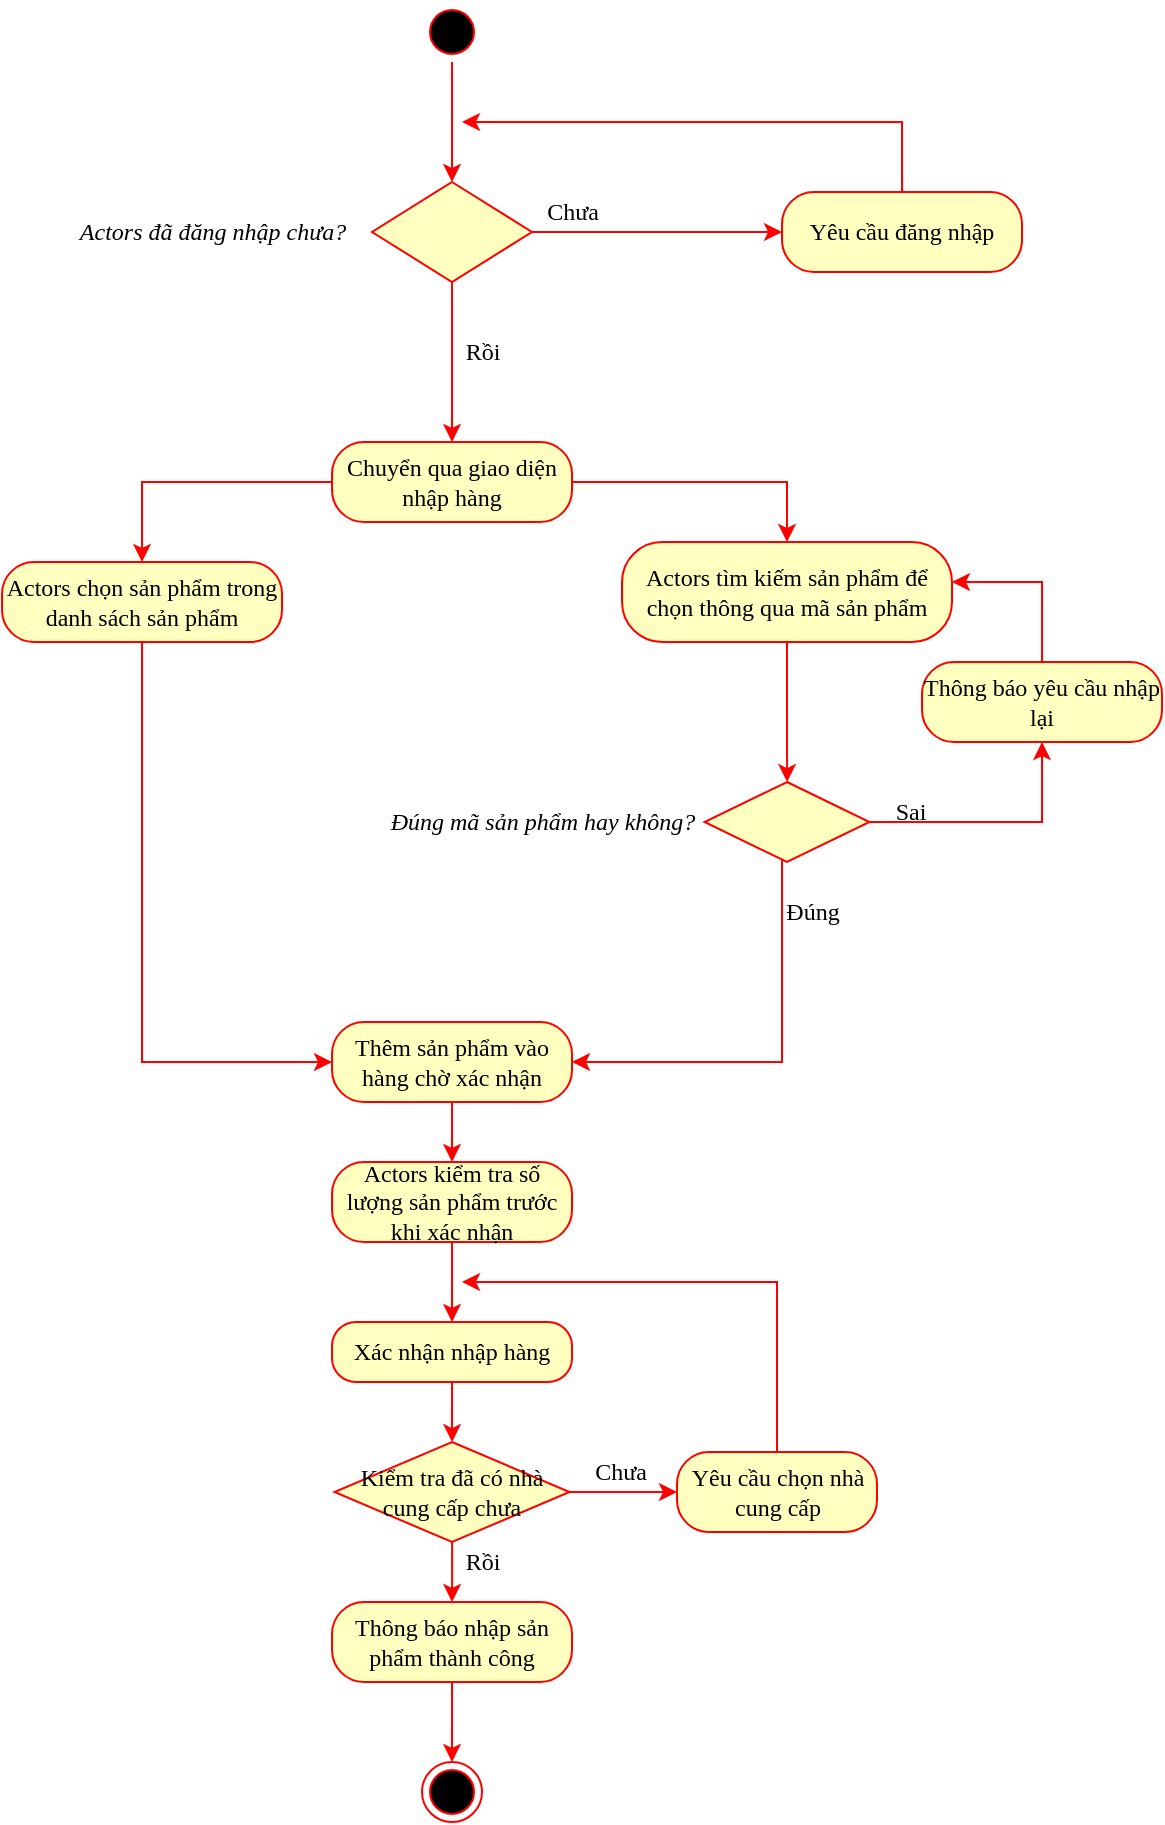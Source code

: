 <mxfile version="20.3.0" type="device"><diagram name="Page-1" id="0783ab3e-0a74-02c8-0abd-f7b4e66b4bec"><mxGraphModel dx="716" dy="448" grid="1" gridSize="10" guides="1" tooltips="1" connect="1" arrows="1" fold="1" page="1" pageScale="1" pageWidth="850" pageHeight="1100" background="none" math="0" shadow="0"><root><mxCell id="0"/><mxCell id="1" parent="0"/><mxCell id="eeeBkh5kJwZxd2f7EK9q-1" value="" style="ellipse;html=1;shape=startState;fillColor=#000000;strokeColor=#ff0000;fontFamily=Times New Roman;fontSize=12;" parent="1" vertex="1"><mxGeometry x="310" y="60" width="30" height="30" as="geometry"/></mxCell><mxCell id="eeeBkh5kJwZxd2f7EK9q-3" value="" style="rhombus;whiteSpace=wrap;html=1;fillColor=#ffffc0;strokeColor=#ff0000;fontFamily=Times New Roman;fontSize=12;" parent="1" vertex="1"><mxGeometry x="285" y="150" width="80" height="50" as="geometry"/></mxCell><mxCell id="eeeBkh5kJwZxd2f7EK9q-6" value="" style="endArrow=classic;html=1;rounded=0;fontFamily=Times New Roman;fontSize=12;strokeColor=#FF0000;" parent="1" source="eeeBkh5kJwZxd2f7EK9q-1" target="eeeBkh5kJwZxd2f7EK9q-3" edge="1"><mxGeometry width="50" height="50" relative="1" as="geometry"><mxPoint x="400" y="250" as="sourcePoint"/><mxPoint x="450" y="200" as="targetPoint"/></mxGeometry></mxCell><mxCell id="eeeBkh5kJwZxd2f7EK9q-25" style="edgeStyle=orthogonalEdgeStyle;rounded=0;orthogonalLoop=1;jettySize=auto;html=1;fontFamily=Times New Roman;fontSize=12;strokeColor=#FF0000;" parent="1" source="eeeBkh5kJwZxd2f7EK9q-8" target="eeeBkh5kJwZxd2f7EK9q-21" edge="1"><mxGeometry relative="1" as="geometry"/></mxCell><mxCell id="eeeBkh5kJwZxd2f7EK9q-26" style="edgeStyle=orthogonalEdgeStyle;rounded=0;orthogonalLoop=1;jettySize=auto;html=1;fontFamily=Times New Roman;fontSize=12;strokeColor=#FF0000;" parent="1" source="eeeBkh5kJwZxd2f7EK9q-8" target="eeeBkh5kJwZxd2f7EK9q-23" edge="1"><mxGeometry relative="1" as="geometry"/></mxCell><mxCell id="eeeBkh5kJwZxd2f7EK9q-8" value="Chuyển qua giao diện nhập hàng" style="rounded=1;whiteSpace=wrap;html=1;arcSize=40;fontColor=#000000;fillColor=#ffffc0;strokeColor=#ff0000;fontFamily=Times New Roman;fontSize=12;" parent="1" vertex="1"><mxGeometry x="265" y="280" width="120" height="40" as="geometry"/></mxCell><mxCell id="eeeBkh5kJwZxd2f7EK9q-10" value="" style="endArrow=classic;html=1;rounded=0;fontFamily=Times New Roman;fontSize=12;strokeColor=#FF0000;" parent="1" source="eeeBkh5kJwZxd2f7EK9q-3" target="eeeBkh5kJwZxd2f7EK9q-8" edge="1"><mxGeometry width="50" height="50" relative="1" as="geometry"><mxPoint x="335" y="100" as="sourcePoint"/><mxPoint x="335" y="160" as="targetPoint"/></mxGeometry></mxCell><mxCell id="eeeBkh5kJwZxd2f7EK9q-11" value="Yêu cầu đăng nhập" style="rounded=1;whiteSpace=wrap;html=1;arcSize=40;fontColor=#000000;fillColor=#ffffc0;strokeColor=#ff0000;fontFamily=Times New Roman;fontSize=12;" parent="1" vertex="1"><mxGeometry x="490" y="155" width="120" height="40" as="geometry"/></mxCell><mxCell id="eeeBkh5kJwZxd2f7EK9q-13" value="" style="endArrow=classic;html=1;rounded=0;fontFamily=Times New Roman;fontSize=12;strokeColor=#FF0000;" parent="1" source="eeeBkh5kJwZxd2f7EK9q-3" target="eeeBkh5kJwZxd2f7EK9q-11" edge="1"><mxGeometry width="50" height="50" relative="1" as="geometry"><mxPoint x="335" y="100" as="sourcePoint"/><mxPoint x="335" y="160" as="targetPoint"/></mxGeometry></mxCell><mxCell id="eeeBkh5kJwZxd2f7EK9q-14" value="" style="endArrow=classic;html=1;rounded=0;fontFamily=Times New Roman;fontSize=12;strokeColor=#FF0000;" parent="1" source="eeeBkh5kJwZxd2f7EK9q-11" edge="1"><mxGeometry width="50" height="50" relative="1" as="geometry"><mxPoint x="400" y="250" as="sourcePoint"/><mxPoint x="330" y="120" as="targetPoint"/><Array as="points"><mxPoint x="550" y="120"/></Array></mxGeometry></mxCell><mxCell id="eeeBkh5kJwZxd2f7EK9q-15" value="Chưa" style="text;html=1;align=center;verticalAlign=middle;resizable=0;points=[];autosize=1;strokeColor=none;fillColor=none;fontSize=12;fontFamily=Times New Roman;" parent="1" vertex="1"><mxGeometry x="360" y="150" width="50" height="30" as="geometry"/></mxCell><mxCell id="eeeBkh5kJwZxd2f7EK9q-16" value="Rồi" style="text;html=1;align=center;verticalAlign=middle;resizable=0;points=[];autosize=1;strokeColor=none;fillColor=none;fontSize=12;fontFamily=Times New Roman;" parent="1" vertex="1"><mxGeometry x="320" y="220" width="40" height="30" as="geometry"/></mxCell><mxCell id="eeeBkh5kJwZxd2f7EK9q-55" style="edgeStyle=orthogonalEdgeStyle;rounded=0;orthogonalLoop=1;jettySize=auto;html=1;fontFamily=Times New Roman;fontSize=12;strokeColor=#FF0000;" parent="1" source="eeeBkh5kJwZxd2f7EK9q-18" target="eeeBkh5kJwZxd2f7EK9q-54" edge="1"><mxGeometry relative="1" as="geometry"/></mxCell><mxCell id="eeeBkh5kJwZxd2f7EK9q-18" value="Thêm sản phẩm vào hàng chờ xác nhận" style="rounded=1;whiteSpace=wrap;html=1;arcSize=40;fontColor=#000000;fillColor=#ffffc0;strokeColor=#ff0000;fontFamily=Times New Roman;fontSize=12;" parent="1" vertex="1"><mxGeometry x="265" y="570" width="120" height="40" as="geometry"/></mxCell><mxCell id="eeeBkh5kJwZxd2f7EK9q-37" style="edgeStyle=orthogonalEdgeStyle;rounded=0;orthogonalLoop=1;jettySize=auto;html=1;fontFamily=Times New Roman;fontSize=12;strokeColor=#FF0000;" parent="1" source="eeeBkh5kJwZxd2f7EK9q-21" target="eeeBkh5kJwZxd2f7EK9q-18" edge="1"><mxGeometry relative="1" as="geometry"><Array as="points"><mxPoint x="170" y="590"/></Array></mxGeometry></mxCell><mxCell id="eeeBkh5kJwZxd2f7EK9q-21" value="Actors chọn sản phẩm trong danh sách sản phẩm" style="rounded=1;whiteSpace=wrap;html=1;arcSize=40;fontColor=#000000;fillColor=#ffffc0;strokeColor=#ff0000;fontFamily=Times New Roman;fontSize=12;" parent="1" vertex="1"><mxGeometry x="100" y="340" width="140" height="40" as="geometry"/></mxCell><mxCell id="eeeBkh5kJwZxd2f7EK9q-33" style="edgeStyle=orthogonalEdgeStyle;rounded=0;orthogonalLoop=1;jettySize=auto;html=1;fontFamily=Times New Roman;fontSize=12;strokeColor=#FF0000;" parent="1" source="eeeBkh5kJwZxd2f7EK9q-23" target="eeeBkh5kJwZxd2f7EK9q-27" edge="1"><mxGeometry relative="1" as="geometry"/></mxCell><mxCell id="eeeBkh5kJwZxd2f7EK9q-23" value="Actors tìm kiếm sản phẩm để chọn thông qua mã sản phẩm" style="rounded=1;whiteSpace=wrap;html=1;arcSize=40;fontColor=#000000;fillColor=#ffffc0;strokeColor=#ff0000;fontFamily=Times New Roman;fontSize=12;" parent="1" vertex="1"><mxGeometry x="410" y="330" width="165" height="50" as="geometry"/></mxCell><mxCell id="eeeBkh5kJwZxd2f7EK9q-31" style="edgeStyle=orthogonalEdgeStyle;rounded=0;orthogonalLoop=1;jettySize=auto;html=1;fontFamily=Times New Roman;fontSize=12;strokeColor=#FF0000;" parent="1" source="eeeBkh5kJwZxd2f7EK9q-27" target="eeeBkh5kJwZxd2f7EK9q-18" edge="1"><mxGeometry relative="1" as="geometry"><Array as="points"><mxPoint x="490" y="590"/></Array></mxGeometry></mxCell><mxCell id="eeeBkh5kJwZxd2f7EK9q-32" style="edgeStyle=orthogonalEdgeStyle;rounded=0;orthogonalLoop=1;jettySize=auto;html=1;fontFamily=Times New Roman;fontSize=12;strokeColor=#FF0000;" parent="1" source="eeeBkh5kJwZxd2f7EK9q-27" target="eeeBkh5kJwZxd2f7EK9q-30" edge="1"><mxGeometry relative="1" as="geometry"><Array as="points"><mxPoint x="620" y="470"/></Array></mxGeometry></mxCell><mxCell id="eeeBkh5kJwZxd2f7EK9q-27" value="" style="rhombus;whiteSpace=wrap;html=1;fillColor=#ffffc0;strokeColor=#ff0000;fontFamily=Times New Roman;fontSize=12;" parent="1" vertex="1"><mxGeometry x="451.25" y="450" width="82.5" height="40" as="geometry"/></mxCell><mxCell id="eeeBkh5kJwZxd2f7EK9q-36" style="edgeStyle=orthogonalEdgeStyle;rounded=0;orthogonalLoop=1;jettySize=auto;html=1;fontFamily=Times New Roman;fontSize=12;strokeColor=#FF0000;" parent="1" source="eeeBkh5kJwZxd2f7EK9q-30" edge="1" target="eeeBkh5kJwZxd2f7EK9q-23"><mxGeometry relative="1" as="geometry"><mxPoint x="500" y="300" as="targetPoint"/><Array as="points"><mxPoint x="620" y="350"/></Array></mxGeometry></mxCell><mxCell id="eeeBkh5kJwZxd2f7EK9q-30" value="Thông báo yêu cầu nhập lại" style="rounded=1;whiteSpace=wrap;html=1;arcSize=40;fontColor=#000000;fillColor=#ffffc0;strokeColor=#ff0000;fontFamily=Times New Roman;fontSize=12;" parent="1" vertex="1"><mxGeometry x="560" y="390" width="120" height="40" as="geometry"/></mxCell><mxCell id="eeeBkh5kJwZxd2f7EK9q-34" value="Đúng" style="text;html=1;align=center;verticalAlign=middle;resizable=0;points=[];autosize=1;strokeColor=none;fillColor=none;fontSize=12;fontFamily=Times New Roman;" parent="1" vertex="1"><mxGeometry x="480" y="500" width="50" height="30" as="geometry"/></mxCell><mxCell id="eeeBkh5kJwZxd2f7EK9q-35" value="Sai" style="text;html=1;align=center;verticalAlign=middle;resizable=0;points=[];autosize=1;strokeColor=none;fillColor=none;fontSize=12;fontFamily=Times New Roman;" parent="1" vertex="1"><mxGeometry x="533.75" y="450" width="40" height="30" as="geometry"/></mxCell><mxCell id="eeeBkh5kJwZxd2f7EK9q-38" style="edgeStyle=orthogonalEdgeStyle;rounded=0;orthogonalLoop=1;jettySize=auto;html=1;fontFamily=Times New Roman;fontSize=12;strokeColor=#FF0000;" parent="1" source="eeeBkh5kJwZxd2f7EK9q-39" target="eeeBkh5kJwZxd2f7EK9q-41" edge="1"><mxGeometry relative="1" as="geometry"/></mxCell><mxCell id="eeeBkh5kJwZxd2f7EK9q-39" value="Xác nhận nhập hàng" style="rounded=1;whiteSpace=wrap;html=1;arcSize=40;fontColor=#000000;fillColor=#ffffc0;strokeColor=#ff0000;fontFamily=Times New Roman;fontSize=12;" parent="1" vertex="1"><mxGeometry x="265" y="720" width="120" height="30" as="geometry"/></mxCell><mxCell id="eeeBkh5kJwZxd2f7EK9q-50" style="edgeStyle=orthogonalEdgeStyle;rounded=0;orthogonalLoop=1;jettySize=auto;html=1;fontFamily=Times New Roman;fontSize=12;strokeColor=#FF0000;" parent="1" source="eeeBkh5kJwZxd2f7EK9q-41" target="eeeBkh5kJwZxd2f7EK9q-47" edge="1"><mxGeometry relative="1" as="geometry"/></mxCell><mxCell id="eeeBkh5kJwZxd2f7EK9q-61" style="edgeStyle=orthogonalEdgeStyle;rounded=0;orthogonalLoop=1;jettySize=auto;html=1;fontFamily=Times New Roman;fontSize=12;strokeColor=#FF0000;" parent="1" source="eeeBkh5kJwZxd2f7EK9q-41" target="eeeBkh5kJwZxd2f7EK9q-45" edge="1"><mxGeometry relative="1" as="geometry"/></mxCell><mxCell id="eeeBkh5kJwZxd2f7EK9q-41" value="Kiểm tra đã có nhà cung cấp chưa" style="rhombus;whiteSpace=wrap;html=1;fillColor=#ffffc0;strokeColor=#ff0000;fontFamily=Times New Roman;fontSize=12;" parent="1" vertex="1"><mxGeometry x="266.25" y="780" width="117.5" height="50" as="geometry"/></mxCell><mxCell id="eeeBkh5kJwZxd2f7EK9q-43" value="Rồi" style="text;html=1;align=center;verticalAlign=middle;resizable=0;points=[];autosize=1;strokeColor=none;fillColor=none;fontSize=12;fontFamily=Times New Roman;" parent="1" vertex="1"><mxGeometry x="320" y="825" width="40" height="30" as="geometry"/></mxCell><mxCell id="eeeBkh5kJwZxd2f7EK9q-44" value="Chưa" style="text;html=1;align=center;verticalAlign=middle;resizable=0;points=[];autosize=1;strokeColor=none;fillColor=none;fontSize=12;fontFamily=Times New Roman;" parent="1" vertex="1"><mxGeometry x="383.75" y="780" width="50" height="30" as="geometry"/></mxCell><mxCell id="eeeBkh5kJwZxd2f7EK9q-63" style="edgeStyle=orthogonalEdgeStyle;rounded=0;orthogonalLoop=1;jettySize=auto;html=1;fontFamily=Times New Roman;fontSize=12;strokeColor=#FF0000;" parent="1" source="eeeBkh5kJwZxd2f7EK9q-45" edge="1"><mxGeometry relative="1" as="geometry"><mxPoint x="330" y="700" as="targetPoint"/><Array as="points"><mxPoint x="488" y="700"/></Array></mxGeometry></mxCell><mxCell id="eeeBkh5kJwZxd2f7EK9q-45" value="Yêu cầu chọn nhà cung cấp" style="rounded=1;whiteSpace=wrap;html=1;arcSize=40;fontColor=#000000;fillColor=#ffffc0;strokeColor=#ff0000;fontFamily=Times New Roman;fontSize=12;" parent="1" vertex="1"><mxGeometry x="437.5" y="785" width="100" height="40" as="geometry"/></mxCell><mxCell id="eeeBkh5kJwZxd2f7EK9q-59" style="edgeStyle=orthogonalEdgeStyle;rounded=0;orthogonalLoop=1;jettySize=auto;html=1;fontFamily=Times New Roman;fontSize=12;strokeColor=#FF0000;" parent="1" source="eeeBkh5kJwZxd2f7EK9q-47" target="eeeBkh5kJwZxd2f7EK9q-57" edge="1"><mxGeometry relative="1" as="geometry"/></mxCell><mxCell id="eeeBkh5kJwZxd2f7EK9q-47" value="Thông báo nhập sản phẩm thành công" style="rounded=1;whiteSpace=wrap;html=1;arcSize=40;fontColor=#000000;fillColor=#ffffc0;strokeColor=#ff0000;fontFamily=Times New Roman;fontSize=12;" parent="1" vertex="1"><mxGeometry x="265" y="860" width="120" height="40" as="geometry"/></mxCell><mxCell id="eeeBkh5kJwZxd2f7EK9q-60" style="edgeStyle=orthogonalEdgeStyle;rounded=0;orthogonalLoop=1;jettySize=auto;html=1;fontFamily=Times New Roman;fontSize=12;strokeColor=#FF0000;" parent="1" source="eeeBkh5kJwZxd2f7EK9q-54" target="eeeBkh5kJwZxd2f7EK9q-39" edge="1"><mxGeometry relative="1" as="geometry"/></mxCell><mxCell id="eeeBkh5kJwZxd2f7EK9q-54" value="Actors kiểm tra số lượng sản phẩm trước khi xác nhận" style="rounded=1;whiteSpace=wrap;html=1;arcSize=40;fontColor=#000000;fillColor=#ffffc0;strokeColor=#ff0000;fontFamily=Times New Roman;fontSize=12;" parent="1" vertex="1"><mxGeometry x="265" y="640" width="120" height="40" as="geometry"/></mxCell><mxCell id="eeeBkh5kJwZxd2f7EK9q-57" value="" style="ellipse;html=1;shape=endState;fillColor=#000000;strokeColor=#ff0000;fontFamily=Times New Roman;fontSize=12;" parent="1" vertex="1"><mxGeometry x="310" y="940" width="30" height="30" as="geometry"/></mxCell><mxCell id="RlAQrTC4-qWo0T-rxehp-1" value="&lt;span style=&quot;font-family: &amp;quot;Times New Roman&amp;quot;;&quot;&gt;Actors đã đăng nhập chưa?&lt;/span&gt;" style="text;html=1;align=center;verticalAlign=middle;resizable=0;points=[];autosize=1;strokeColor=none;fillColor=none;fontStyle=2" parent="1" vertex="1"><mxGeometry x="125" y="160" width="160" height="30" as="geometry"/></mxCell><mxCell id="RlAQrTC4-qWo0T-rxehp-2" value="&lt;span style=&quot;font-family: &amp;quot;Times New Roman&amp;quot;;&quot;&gt;Đúng mã sản phẩm hay không?&lt;/span&gt;" style="text;html=1;align=center;verticalAlign=middle;resizable=0;points=[];autosize=1;strokeColor=none;fillColor=none;fontStyle=2" parent="1" vertex="1"><mxGeometry x="280" y="455" width="180" height="30" as="geometry"/></mxCell></root></mxGraphModel></diagram></mxfile>